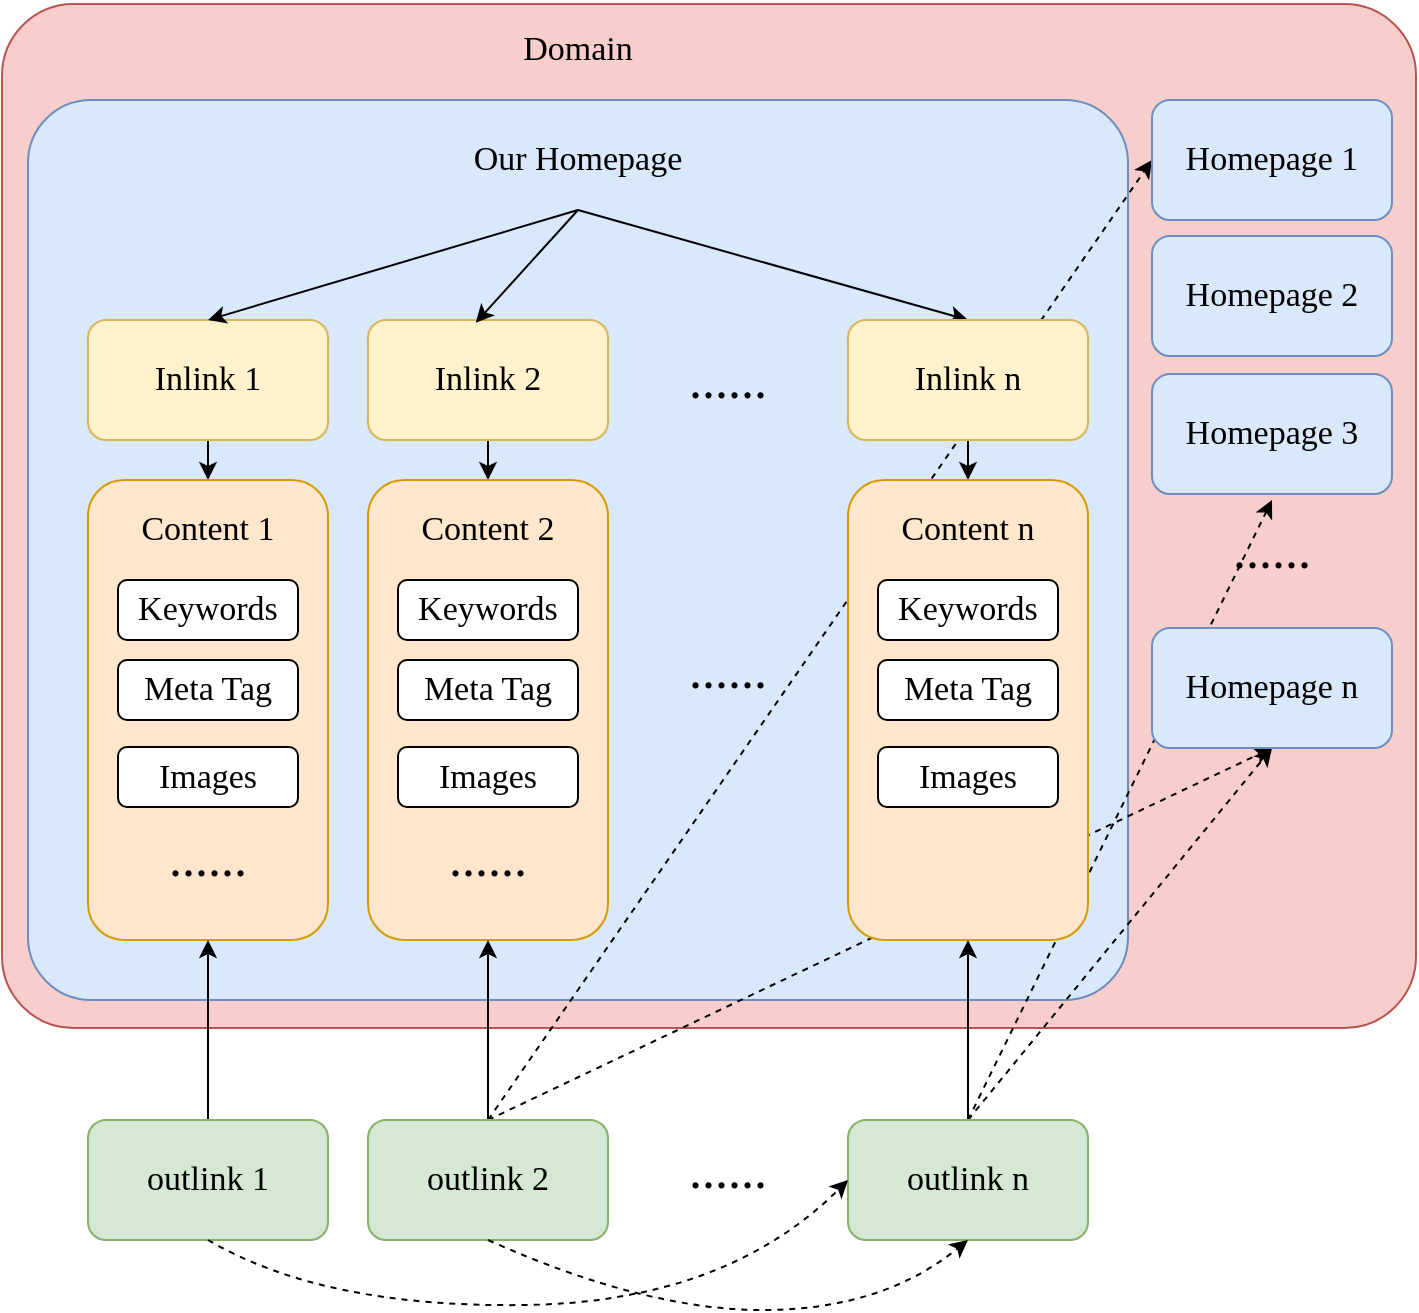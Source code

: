 <mxfile>
    <diagram id="tJA_IBfpPT2WYLf1dwWe" name="第 1 页">
        <mxGraphModel dx="832" dy="717" grid="0" gridSize="10" guides="1" tooltips="1" connect="1" arrows="1" fold="1" page="1" pageScale="1" pageWidth="1169" pageHeight="827" background="none" math="0" shadow="0">
            <root>
                <mxCell id="0"/>
                <mxCell id="1" parent="0"/>
                <mxCell id="55" value="" style="rounded=1;whiteSpace=wrap;html=1;fillColor=#f8cecc;strokeColor=#b85450;fontFamily=Times New Roman;fontSize=17;arcSize=7;" vertex="1" parent="1">
                    <mxGeometry x="117" y="42" width="707" height="512" as="geometry"/>
                </mxCell>
                <mxCell id="2" value="" style="rounded=1;whiteSpace=wrap;html=1;fillColor=#dae8fc;strokeColor=#6c8ebf;fontFamily=Times New Roman;fontSize=17;arcSize=7;" vertex="1" parent="1">
                    <mxGeometry x="130" y="90" width="550" height="450" as="geometry"/>
                </mxCell>
                <mxCell id="3" value="Our Homepage" style="text;html=1;strokeColor=none;fillColor=none;align=center;verticalAlign=middle;whiteSpace=wrap;rounded=0;fontFamily=Times New Roman;fontSize=17;" vertex="1" parent="1">
                    <mxGeometry x="346" y="95" width="118" height="50" as="geometry"/>
                </mxCell>
                <mxCell id="34" style="edgeStyle=none;html=1;exitX=0.5;exitY=1;exitDx=0;exitDy=0;entryX=0.5;entryY=0;entryDx=0;entryDy=0;fontFamily=Times New Roman;fontSize=26;" edge="1" parent="1" source="4" target="24">
                    <mxGeometry relative="1" as="geometry"/>
                </mxCell>
                <mxCell id="4" value="Inlink 1" style="rounded=1;whiteSpace=wrap;html=1;fontFamily=Times New Roman;fontSize=17;fillColor=#fff2cc;strokeColor=#d6b656;" vertex="1" parent="1">
                    <mxGeometry x="160" y="200" width="120" height="60" as="geometry"/>
                </mxCell>
                <mxCell id="35" style="edgeStyle=none;html=1;exitX=0.5;exitY=1;exitDx=0;exitDy=0;entryX=0.5;entryY=0;entryDx=0;entryDy=0;fontFamily=Times New Roman;fontSize=26;" edge="1" parent="1" source="5" target="14">
                    <mxGeometry relative="1" as="geometry"/>
                </mxCell>
                <mxCell id="5" value="Inlink 2" style="rounded=1;whiteSpace=wrap;html=1;fontFamily=Times New Roman;fontSize=17;fillColor=#fff2cc;strokeColor=#d6b656;" vertex="1" parent="1">
                    <mxGeometry x="300" y="200" width="120" height="60" as="geometry"/>
                </mxCell>
                <mxCell id="36" style="edgeStyle=none;html=1;exitX=0.5;exitY=1;exitDx=0;exitDy=0;entryX=0.5;entryY=0;entryDx=0;entryDy=0;fontFamily=Times New Roman;fontSize=26;" edge="1" parent="1" source="6" target="30">
                    <mxGeometry relative="1" as="geometry"/>
                </mxCell>
                <mxCell id="7" value="......" style="text;html=1;strokeColor=none;fillColor=none;align=center;verticalAlign=middle;whiteSpace=wrap;rounded=0;fontFamily=Times New Roman;fontSize=26;" vertex="1" parent="1">
                    <mxGeometry x="430" y="205" width="100" height="50" as="geometry"/>
                </mxCell>
                <mxCell id="8" value="" style="endArrow=classic;html=1;fontFamily=Times New Roman;fontSize=26;exitX=0.5;exitY=1;exitDx=0;exitDy=0;entryX=0.5;entryY=0;entryDx=0;entryDy=0;" edge="1" parent="1" source="3" target="4">
                    <mxGeometry width="50" height="50" relative="1" as="geometry">
                        <mxPoint x="380" y="370" as="sourcePoint"/>
                        <mxPoint x="430" y="320" as="targetPoint"/>
                    </mxGeometry>
                </mxCell>
                <mxCell id="10" value="" style="endArrow=classic;html=1;fontFamily=Times New Roman;fontSize=26;exitX=0.5;exitY=1;exitDx=0;exitDy=0;entryX=0.5;entryY=0;entryDx=0;entryDy=0;" edge="1" parent="1" source="3" target="6">
                    <mxGeometry width="50" height="50" relative="1" as="geometry">
                        <mxPoint x="425" y="160" as="sourcePoint"/>
                        <mxPoint x="240" y="220" as="targetPoint"/>
                    </mxGeometry>
                </mxCell>
                <mxCell id="12" value="" style="endArrow=classic;html=1;fontFamily=Times New Roman;fontSize=26;exitX=0.5;exitY=1;exitDx=0;exitDy=0;entryX=0.449;entryY=0.023;entryDx=0;entryDy=0;entryPerimeter=0;" edge="1" parent="1" source="3" target="5">
                    <mxGeometry width="50" height="50" relative="1" as="geometry">
                        <mxPoint x="420" y="160" as="sourcePoint"/>
                        <mxPoint x="430" y="320" as="targetPoint"/>
                    </mxGeometry>
                </mxCell>
                <mxCell id="13" value="" style="rounded=1;whiteSpace=wrap;html=1;fontFamily=Times New Roman;fontSize=17;fillColor=#ffe6cc;strokeColor=#d79b00;" vertex="1" parent="1">
                    <mxGeometry x="300" y="280" width="120" height="230" as="geometry"/>
                </mxCell>
                <mxCell id="14" value="Content 2" style="text;html=1;strokeColor=none;fillColor=none;align=center;verticalAlign=middle;whiteSpace=wrap;rounded=0;fontFamily=Times New Roman;fontSize=17;" vertex="1" parent="1">
                    <mxGeometry x="310" y="280" width="100" height="50" as="geometry"/>
                </mxCell>
                <mxCell id="15" value="Keywords" style="rounded=1;whiteSpace=wrap;html=1;fontFamily=Times New Roman;fontSize=17;" vertex="1" parent="1">
                    <mxGeometry x="315" y="330" width="90" height="30" as="geometry"/>
                </mxCell>
                <mxCell id="18" value="Meta Tag" style="rounded=1;whiteSpace=wrap;html=1;fontFamily=Times New Roman;fontSize=17;" vertex="1" parent="1">
                    <mxGeometry x="315" y="370" width="90" height="30" as="geometry"/>
                </mxCell>
                <mxCell id="19" value="Images" style="rounded=1;whiteSpace=wrap;html=1;fontFamily=Times New Roman;fontSize=17;" vertex="1" parent="1">
                    <mxGeometry x="315" y="413.5" width="90" height="30" as="geometry"/>
                </mxCell>
                <mxCell id="24" value="" style="rounded=1;whiteSpace=wrap;html=1;fontFamily=Times New Roman;fontSize=17;fillColor=#ffe6cc;strokeColor=#d79b00;" vertex="1" parent="1">
                    <mxGeometry x="160" y="280" width="120" height="230" as="geometry"/>
                </mxCell>
                <mxCell id="25" value="Content 1" style="text;html=1;strokeColor=none;fillColor=none;align=center;verticalAlign=middle;whiteSpace=wrap;rounded=0;fontFamily=Times New Roman;fontSize=17;" vertex="1" parent="1">
                    <mxGeometry x="170" y="280" width="100" height="50" as="geometry"/>
                </mxCell>
                <mxCell id="26" value="Keywords" style="rounded=1;whiteSpace=wrap;html=1;fontFamily=Times New Roman;fontSize=17;" vertex="1" parent="1">
                    <mxGeometry x="175" y="330" width="90" height="30" as="geometry"/>
                </mxCell>
                <mxCell id="27" value="Meta Tag" style="rounded=1;whiteSpace=wrap;html=1;fontFamily=Times New Roman;fontSize=17;" vertex="1" parent="1">
                    <mxGeometry x="175" y="370" width="90" height="30" as="geometry"/>
                </mxCell>
                <mxCell id="28" value="Images" style="rounded=1;whiteSpace=wrap;html=1;fontFamily=Times New Roman;fontSize=17;" vertex="1" parent="1">
                    <mxGeometry x="175" y="413.5" width="90" height="30" as="geometry"/>
                </mxCell>
                <mxCell id="42" value="......" style="text;html=1;strokeColor=none;fillColor=none;align=center;verticalAlign=middle;whiteSpace=wrap;rounded=0;fontFamily=Times New Roman;fontSize=26;" vertex="1" parent="1">
                    <mxGeometry x="310" y="443.5" width="100" height="50" as="geometry"/>
                </mxCell>
                <mxCell id="43" value="......" style="text;html=1;strokeColor=none;fillColor=none;align=center;verticalAlign=middle;whiteSpace=wrap;rounded=0;fontFamily=Times New Roman;fontSize=26;" vertex="1" parent="1">
                    <mxGeometry x="550" y="443.5" width="100" height="50" as="geometry"/>
                </mxCell>
                <mxCell id="44" value="......" style="text;html=1;strokeColor=none;fillColor=none;align=center;verticalAlign=middle;whiteSpace=wrap;rounded=0;fontFamily=Times New Roman;fontSize=26;" vertex="1" parent="1">
                    <mxGeometry x="170" y="443.5" width="100" height="50" as="geometry"/>
                </mxCell>
                <mxCell id="51" style="edgeStyle=none;html=1;exitX=0.5;exitY=0;exitDx=0;exitDy=0;entryX=0.5;entryY=1;entryDx=0;entryDy=0;fontFamily=Times New Roman;fontSize=26;" edge="1" parent="1" source="46" target="24">
                    <mxGeometry relative="1" as="geometry"/>
                </mxCell>
                <mxCell id="46" value="outlink 1" style="rounded=1;whiteSpace=wrap;html=1;fontFamily=Times New Roman;fontSize=17;fillColor=#d5e8d4;strokeColor=#82b366;" vertex="1" parent="1">
                    <mxGeometry x="160" y="600" width="120" height="60" as="geometry"/>
                </mxCell>
                <mxCell id="66" style="edgeStyle=none;html=1;exitX=0.5;exitY=0;exitDx=0;exitDy=0;entryX=0;entryY=0.5;entryDx=0;entryDy=0;dashed=1;fontFamily=Times New Roman;fontSize=26;" edge="1" parent="1" source="47" target="58">
                    <mxGeometry relative="1" as="geometry"/>
                </mxCell>
                <mxCell id="52" style="edgeStyle=none;html=1;exitX=0.5;exitY=0;exitDx=0;exitDy=0;entryX=0.5;entryY=1;entryDx=0;entryDy=0;fontFamily=Times New Roman;fontSize=26;" edge="1" parent="1" source="47" target="13">
                    <mxGeometry relative="1" as="geometry"/>
                </mxCell>
                <mxCell id="65" style="edgeStyle=none;html=1;exitX=0.5;exitY=0;exitDx=0;exitDy=0;entryX=0.5;entryY=1;entryDx=0;entryDy=0;dashed=1;fontFamily=Times New Roman;fontSize=26;" edge="1" parent="1" source="47" target="62">
                    <mxGeometry relative="1" as="geometry"/>
                </mxCell>
                <mxCell id="47" value="outlink 2" style="rounded=1;whiteSpace=wrap;html=1;fontFamily=Times New Roman;fontSize=17;fillColor=#d5e8d4;strokeColor=#82b366;" vertex="1" parent="1">
                    <mxGeometry x="300" y="600" width="120" height="60" as="geometry"/>
                </mxCell>
                <mxCell id="53" style="edgeStyle=none;html=1;exitX=0.5;exitY=0;exitDx=0;exitDy=0;entryX=0.5;entryY=1;entryDx=0;entryDy=0;fontFamily=Times New Roman;fontSize=26;" edge="1" parent="1" source="48" target="29">
                    <mxGeometry relative="1" as="geometry"/>
                </mxCell>
                <mxCell id="63" style="edgeStyle=none;html=1;exitX=0.5;exitY=0;exitDx=0;exitDy=0;entryX=0.5;entryY=1;entryDx=0;entryDy=0;fontFamily=Times New Roman;fontSize=26;dashed=1;" edge="1" parent="1" source="48" target="62">
                    <mxGeometry relative="1" as="geometry"/>
                </mxCell>
                <mxCell id="64" style="edgeStyle=none;html=1;exitX=0.5;exitY=0;exitDx=0;exitDy=0;entryX=0.5;entryY=0;entryDx=0;entryDy=0;fontFamily=Times New Roman;fontSize=26;dashed=1;" edge="1" parent="1" source="48" target="61">
                    <mxGeometry relative="1" as="geometry"/>
                </mxCell>
                <mxCell id="48" value="outlink n" style="rounded=1;whiteSpace=wrap;html=1;fontFamily=Times New Roman;fontSize=17;fillColor=#d5e8d4;strokeColor=#82b366;" vertex="1" parent="1">
                    <mxGeometry x="540" y="600" width="120" height="60" as="geometry"/>
                </mxCell>
                <mxCell id="29" value="" style="rounded=1;whiteSpace=wrap;html=1;fontFamily=Times New Roman;fontSize=17;fillColor=#ffe6cc;strokeColor=#d79b00;" vertex="1" parent="1">
                    <mxGeometry x="540" y="280" width="120" height="230" as="geometry"/>
                </mxCell>
                <mxCell id="49" value="......" style="text;html=1;strokeColor=none;fillColor=none;align=center;verticalAlign=middle;whiteSpace=wrap;rounded=0;fontFamily=Times New Roman;fontSize=26;" vertex="1" parent="1">
                    <mxGeometry x="430" y="350" width="100" height="50" as="geometry"/>
                </mxCell>
                <mxCell id="54" value="......" style="text;html=1;strokeColor=none;fillColor=none;align=center;verticalAlign=middle;whiteSpace=wrap;rounded=0;fontFamily=Times New Roman;fontSize=26;" vertex="1" parent="1">
                    <mxGeometry x="430" y="600" width="100" height="50" as="geometry"/>
                </mxCell>
                <mxCell id="56" value="Domain" style="text;html=1;strokeColor=none;fillColor=none;align=center;verticalAlign=middle;whiteSpace=wrap;rounded=0;fontFamily=Times New Roman;fontSize=17;" vertex="1" parent="1">
                    <mxGeometry x="355" y="40" width="100" height="50" as="geometry"/>
                </mxCell>
                <mxCell id="58" value="Homepage 1" style="rounded=1;whiteSpace=wrap;html=1;fontFamily=Times New Roman;fontSize=17;fillColor=#dae8fc;strokeColor=#6c8ebf;" vertex="1" parent="1">
                    <mxGeometry x="692" y="90" width="120" height="60" as="geometry"/>
                </mxCell>
                <mxCell id="59" value="Homepage 2" style="rounded=1;whiteSpace=wrap;html=1;fontFamily=Times New Roman;fontSize=17;fillColor=#dae8fc;strokeColor=#6c8ebf;" vertex="1" parent="1">
                    <mxGeometry x="692" y="158" width="120" height="60" as="geometry"/>
                </mxCell>
                <mxCell id="60" value="Homepage 3" style="rounded=1;whiteSpace=wrap;html=1;fontFamily=Times New Roman;fontSize=17;fillColor=#dae8fc;strokeColor=#6c8ebf;" vertex="1" parent="1">
                    <mxGeometry x="692" y="227" width="120" height="60" as="geometry"/>
                </mxCell>
                <mxCell id="61" value="......" style="text;html=1;strokeColor=none;fillColor=none;align=center;verticalAlign=middle;whiteSpace=wrap;rounded=0;fontFamily=Times New Roman;fontSize=26;" vertex="1" parent="1">
                    <mxGeometry x="702" y="290" width="100" height="50" as="geometry"/>
                </mxCell>
                <mxCell id="62" value="Homepage n" style="rounded=1;whiteSpace=wrap;html=1;fontFamily=Times New Roman;fontSize=17;fillColor=#dae8fc;strokeColor=#6c8ebf;" vertex="1" parent="1">
                    <mxGeometry x="692" y="354" width="120" height="60" as="geometry"/>
                </mxCell>
                <mxCell id="6" value="Inlink n" style="rounded=1;whiteSpace=wrap;html=1;fontFamily=Times New Roman;fontSize=17;fillColor=#fff2cc;strokeColor=#d6b656;" vertex="1" parent="1">
                    <mxGeometry x="540" y="200" width="120" height="60" as="geometry"/>
                </mxCell>
                <mxCell id="30" value="Content n" style="text;html=1;strokeColor=none;fillColor=none;align=center;verticalAlign=middle;whiteSpace=wrap;rounded=0;fontFamily=Times New Roman;fontSize=17;" vertex="1" parent="1">
                    <mxGeometry x="550" y="280" width="100" height="50" as="geometry"/>
                </mxCell>
                <mxCell id="31" value="Keywords" style="rounded=1;whiteSpace=wrap;html=1;fontFamily=Times New Roman;fontSize=17;" vertex="1" parent="1">
                    <mxGeometry x="555" y="330" width="90" height="30" as="geometry"/>
                </mxCell>
                <mxCell id="32" value="Meta Tag" style="rounded=1;whiteSpace=wrap;html=1;fontFamily=Times New Roman;fontSize=17;" vertex="1" parent="1">
                    <mxGeometry x="555" y="370" width="90" height="30" as="geometry"/>
                </mxCell>
                <mxCell id="33" value="Images" style="rounded=1;whiteSpace=wrap;html=1;fontFamily=Times New Roman;fontSize=17;" vertex="1" parent="1">
                    <mxGeometry x="555" y="413.5" width="90" height="30" as="geometry"/>
                </mxCell>
                <mxCell id="69" value="" style="curved=1;endArrow=classic;html=1;dashed=1;fontFamily=Times New Roman;fontSize=26;exitX=0.5;exitY=1;exitDx=0;exitDy=0;entryX=0.5;entryY=1;entryDx=0;entryDy=0;" edge="1" parent="1" source="47" target="48">
                    <mxGeometry width="50" height="50" relative="1" as="geometry">
                        <mxPoint x="433" y="729" as="sourcePoint"/>
                        <mxPoint x="483" y="679" as="targetPoint"/>
                        <Array as="points">
                            <mxPoint x="438" y="695"/>
                            <mxPoint x="557" y="695"/>
                        </Array>
                    </mxGeometry>
                </mxCell>
                <mxCell id="70" value="" style="curved=1;endArrow=classic;html=1;dashed=1;fontFamily=Times New Roman;fontSize=26;exitX=0.5;exitY=1;exitDx=0;exitDy=0;entryX=0;entryY=0.5;entryDx=0;entryDy=0;" edge="1" parent="1" source="46" target="48">
                    <mxGeometry width="50" height="50" relative="1" as="geometry">
                        <mxPoint x="275" y="706" as="sourcePoint"/>
                        <mxPoint x="515" y="706" as="targetPoint"/>
                        <Array as="points">
                            <mxPoint x="278" y="694"/>
                            <mxPoint x="479" y="691"/>
                        </Array>
                    </mxGeometry>
                </mxCell>
            </root>
        </mxGraphModel>
    </diagram>
</mxfile>